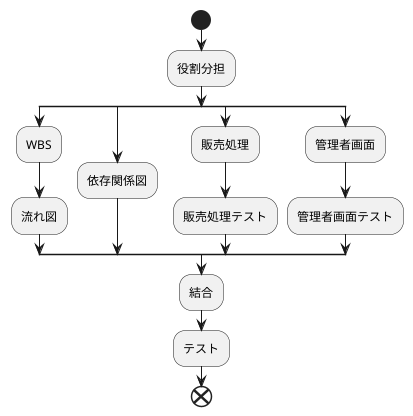 @startuml 全体工程
 start
 :役割分担;
 split
 :WBS;
 :流れ図;
 split again
 :依存関係図;
 split again
 :販売処理;
 :販売処理テスト;
 split again
 :管理者画面;
 :管理者画面テスト;
 end split
 :結合;
 :テスト;
 end
